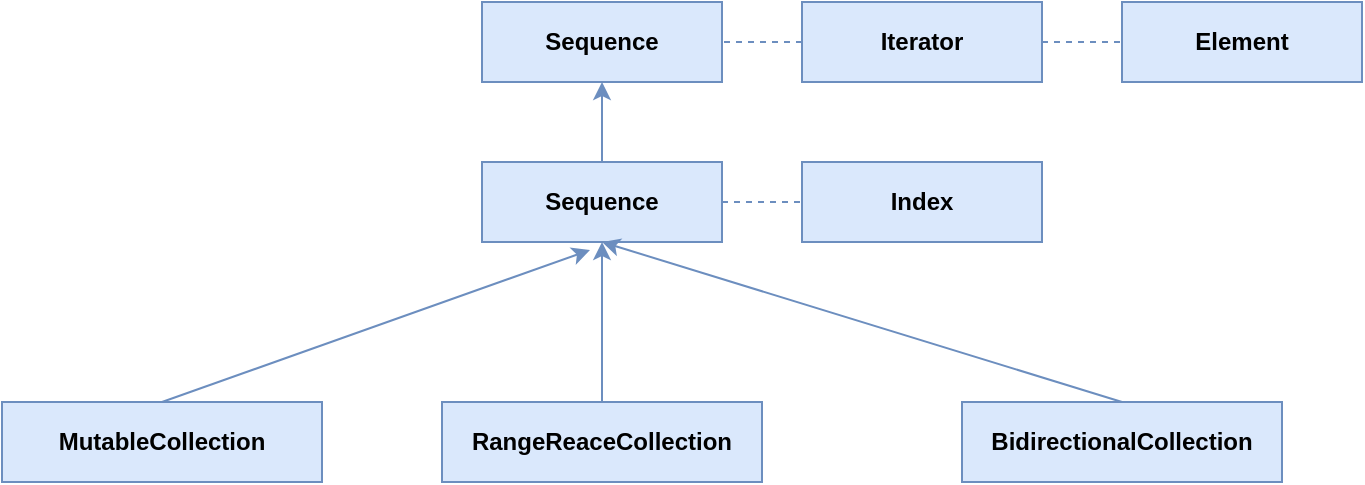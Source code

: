 <mxfile version="16.5.6"><diagram id="ietZsuA9SB8QhgpmIkUb" name="Page-1"><mxGraphModel dx="886" dy="648" grid="1" gridSize="10" guides="1" tooltips="1" connect="1" arrows="1" fold="1" page="1" pageScale="1" pageWidth="827" pageHeight="1169" math="0" shadow="0"><root><mxCell id="0"/><mxCell id="1" parent="0"/><mxCell id="Euw9NPp490p3lPo9z6GT-2" value="Sequence" style="rounded=0;whiteSpace=wrap;html=1;fontStyle=1;fillColor=#dae8fc;strokeColor=#6c8ebf;" vertex="1" parent="1"><mxGeometry x="320" y="120" width="120" height="40" as="geometry"/></mxCell><mxCell id="Euw9NPp490p3lPo9z6GT-3" value="Sequence" style="rounded=0;whiteSpace=wrap;html=1;fontStyle=1;fillColor=#dae8fc;strokeColor=#6c8ebf;" vertex="1" parent="1"><mxGeometry x="320" y="120" width="120" height="40" as="geometry"/></mxCell><mxCell id="Euw9NPp490p3lPo9z6GT-4" value="Iterator" style="rounded=0;whiteSpace=wrap;html=1;fontStyle=1;fillColor=#dae8fc;strokeColor=#6c8ebf;" vertex="1" parent="1"><mxGeometry x="480" y="120" width="120" height="40" as="geometry"/></mxCell><mxCell id="Euw9NPp490p3lPo9z6GT-5" value="Element" style="rounded=0;whiteSpace=wrap;html=1;fontStyle=1;fillColor=#dae8fc;strokeColor=#6c8ebf;" vertex="1" parent="1"><mxGeometry x="640" y="120" width="120" height="40" as="geometry"/></mxCell><mxCell id="Euw9NPp490p3lPo9z6GT-12" value="" style="edgeStyle=orthogonalEdgeStyle;rounded=0;orthogonalLoop=1;jettySize=auto;html=1;fontStyle=1;fillColor=#dae8fc;strokeColor=#6c8ebf;" edge="1" parent="1" source="Euw9NPp490p3lPo9z6GT-6" target="Euw9NPp490p3lPo9z6GT-3"><mxGeometry relative="1" as="geometry"/></mxCell><mxCell id="Euw9NPp490p3lPo9z6GT-6" value="Sequence" style="rounded=0;whiteSpace=wrap;html=1;fontStyle=1;fillColor=#dae8fc;strokeColor=#6c8ebf;" vertex="1" parent="1"><mxGeometry x="320" y="200" width="120" height="40" as="geometry"/></mxCell><mxCell id="Euw9NPp490p3lPo9z6GT-7" value="Index" style="rounded=0;whiteSpace=wrap;html=1;fontStyle=1;fillColor=#dae8fc;strokeColor=#6c8ebf;" vertex="1" parent="1"><mxGeometry x="480" y="200" width="120" height="40" as="geometry"/></mxCell><mxCell id="Euw9NPp490p3lPo9z6GT-8" value="MutableCollection" style="rounded=0;whiteSpace=wrap;html=1;fillColor=#dae8fc;strokeColor=#6c8ebf;fontStyle=1" vertex="1" parent="1"><mxGeometry x="80" y="320" width="160" height="40" as="geometry"/></mxCell><mxCell id="Euw9NPp490p3lPo9z6GT-11" value="" style="edgeStyle=orthogonalEdgeStyle;rounded=0;orthogonalLoop=1;jettySize=auto;html=1;fontStyle=1;fillColor=#dae8fc;strokeColor=#6c8ebf;" edge="1" parent="1" source="Euw9NPp490p3lPo9z6GT-9" target="Euw9NPp490p3lPo9z6GT-6"><mxGeometry relative="1" as="geometry"/></mxCell><mxCell id="Euw9NPp490p3lPo9z6GT-9" value="RangeReaceCollection" style="rounded=0;whiteSpace=wrap;html=1;fontStyle=1;fillColor=#dae8fc;strokeColor=#6c8ebf;" vertex="1" parent="1"><mxGeometry x="300" y="320" width="160" height="40" as="geometry"/></mxCell><mxCell id="Euw9NPp490p3lPo9z6GT-10" value="BidirectionalCollection" style="rounded=0;whiteSpace=wrap;html=1;fontStyle=1;fillColor=#dae8fc;strokeColor=#6c8ebf;" vertex="1" parent="1"><mxGeometry x="560" y="320" width="160" height="40" as="geometry"/></mxCell><mxCell id="Euw9NPp490p3lPo9z6GT-13" value="" style="endArrow=classic;html=1;rounded=0;exitX=0.5;exitY=0;exitDx=0;exitDy=0;entryX=0.45;entryY=1.1;entryDx=0;entryDy=0;entryPerimeter=0;fillColor=#dae8fc;strokeColor=#6c8ebf;" edge="1" parent="1" source="Euw9NPp490p3lPo9z6GT-8" target="Euw9NPp490p3lPo9z6GT-6"><mxGeometry width="50" height="50" relative="1" as="geometry"><mxPoint x="430" y="340" as="sourcePoint"/><mxPoint x="480" y="290" as="targetPoint"/></mxGeometry></mxCell><mxCell id="Euw9NPp490p3lPo9z6GT-14" value="" style="endArrow=classic;html=1;rounded=0;exitX=0.5;exitY=0;exitDx=0;exitDy=0;entryX=0.5;entryY=1;entryDx=0;entryDy=0;fontStyle=1;fillColor=#dae8fc;strokeColor=#6c8ebf;" edge="1" parent="1" source="Euw9NPp490p3lPo9z6GT-10" target="Euw9NPp490p3lPo9z6GT-6"><mxGeometry width="50" height="50" relative="1" as="geometry"><mxPoint x="170" y="330" as="sourcePoint"/><mxPoint x="400" y="250" as="targetPoint"/></mxGeometry></mxCell><mxCell id="Euw9NPp490p3lPo9z6GT-15" value="" style="endArrow=none;dashed=1;html=1;rounded=0;exitX=1;exitY=0.5;exitDx=0;exitDy=0;entryX=0;entryY=0.5;entryDx=0;entryDy=0;fontStyle=1;fillColor=#dae8fc;strokeColor=#6c8ebf;" edge="1" parent="1" source="Euw9NPp490p3lPo9z6GT-6" target="Euw9NPp490p3lPo9z6GT-7"><mxGeometry width="50" height="50" relative="1" as="geometry"><mxPoint x="430" y="340" as="sourcePoint"/><mxPoint x="470" y="220" as="targetPoint"/></mxGeometry></mxCell><mxCell id="Euw9NPp490p3lPo9z6GT-16" value="" style="endArrow=none;dashed=1;html=1;rounded=0;entryX=1;entryY=0.5;entryDx=0;entryDy=0;exitX=0;exitY=0.5;exitDx=0;exitDy=0;fontStyle=1;fillColor=#dae8fc;strokeColor=#6c8ebf;" edge="1" parent="1" source="Euw9NPp490p3lPo9z6GT-4" target="Euw9NPp490p3lPo9z6GT-3"><mxGeometry width="50" height="50" relative="1" as="geometry"><mxPoint x="430" y="340" as="sourcePoint"/><mxPoint x="480" y="290" as="targetPoint"/></mxGeometry></mxCell><mxCell id="Euw9NPp490p3lPo9z6GT-17" value="" style="endArrow=none;dashed=1;html=1;rounded=0;exitX=1;exitY=0.5;exitDx=0;exitDy=0;entryX=0;entryY=0.5;entryDx=0;entryDy=0;fontStyle=1;fillColor=#dae8fc;strokeColor=#6c8ebf;" edge="1" parent="1" source="Euw9NPp490p3lPo9z6GT-4" target="Euw9NPp490p3lPo9z6GT-5"><mxGeometry width="50" height="50" relative="1" as="geometry"><mxPoint x="430" y="340" as="sourcePoint"/><mxPoint x="480" y="290" as="targetPoint"/></mxGeometry></mxCell></root></mxGraphModel></diagram></mxfile>